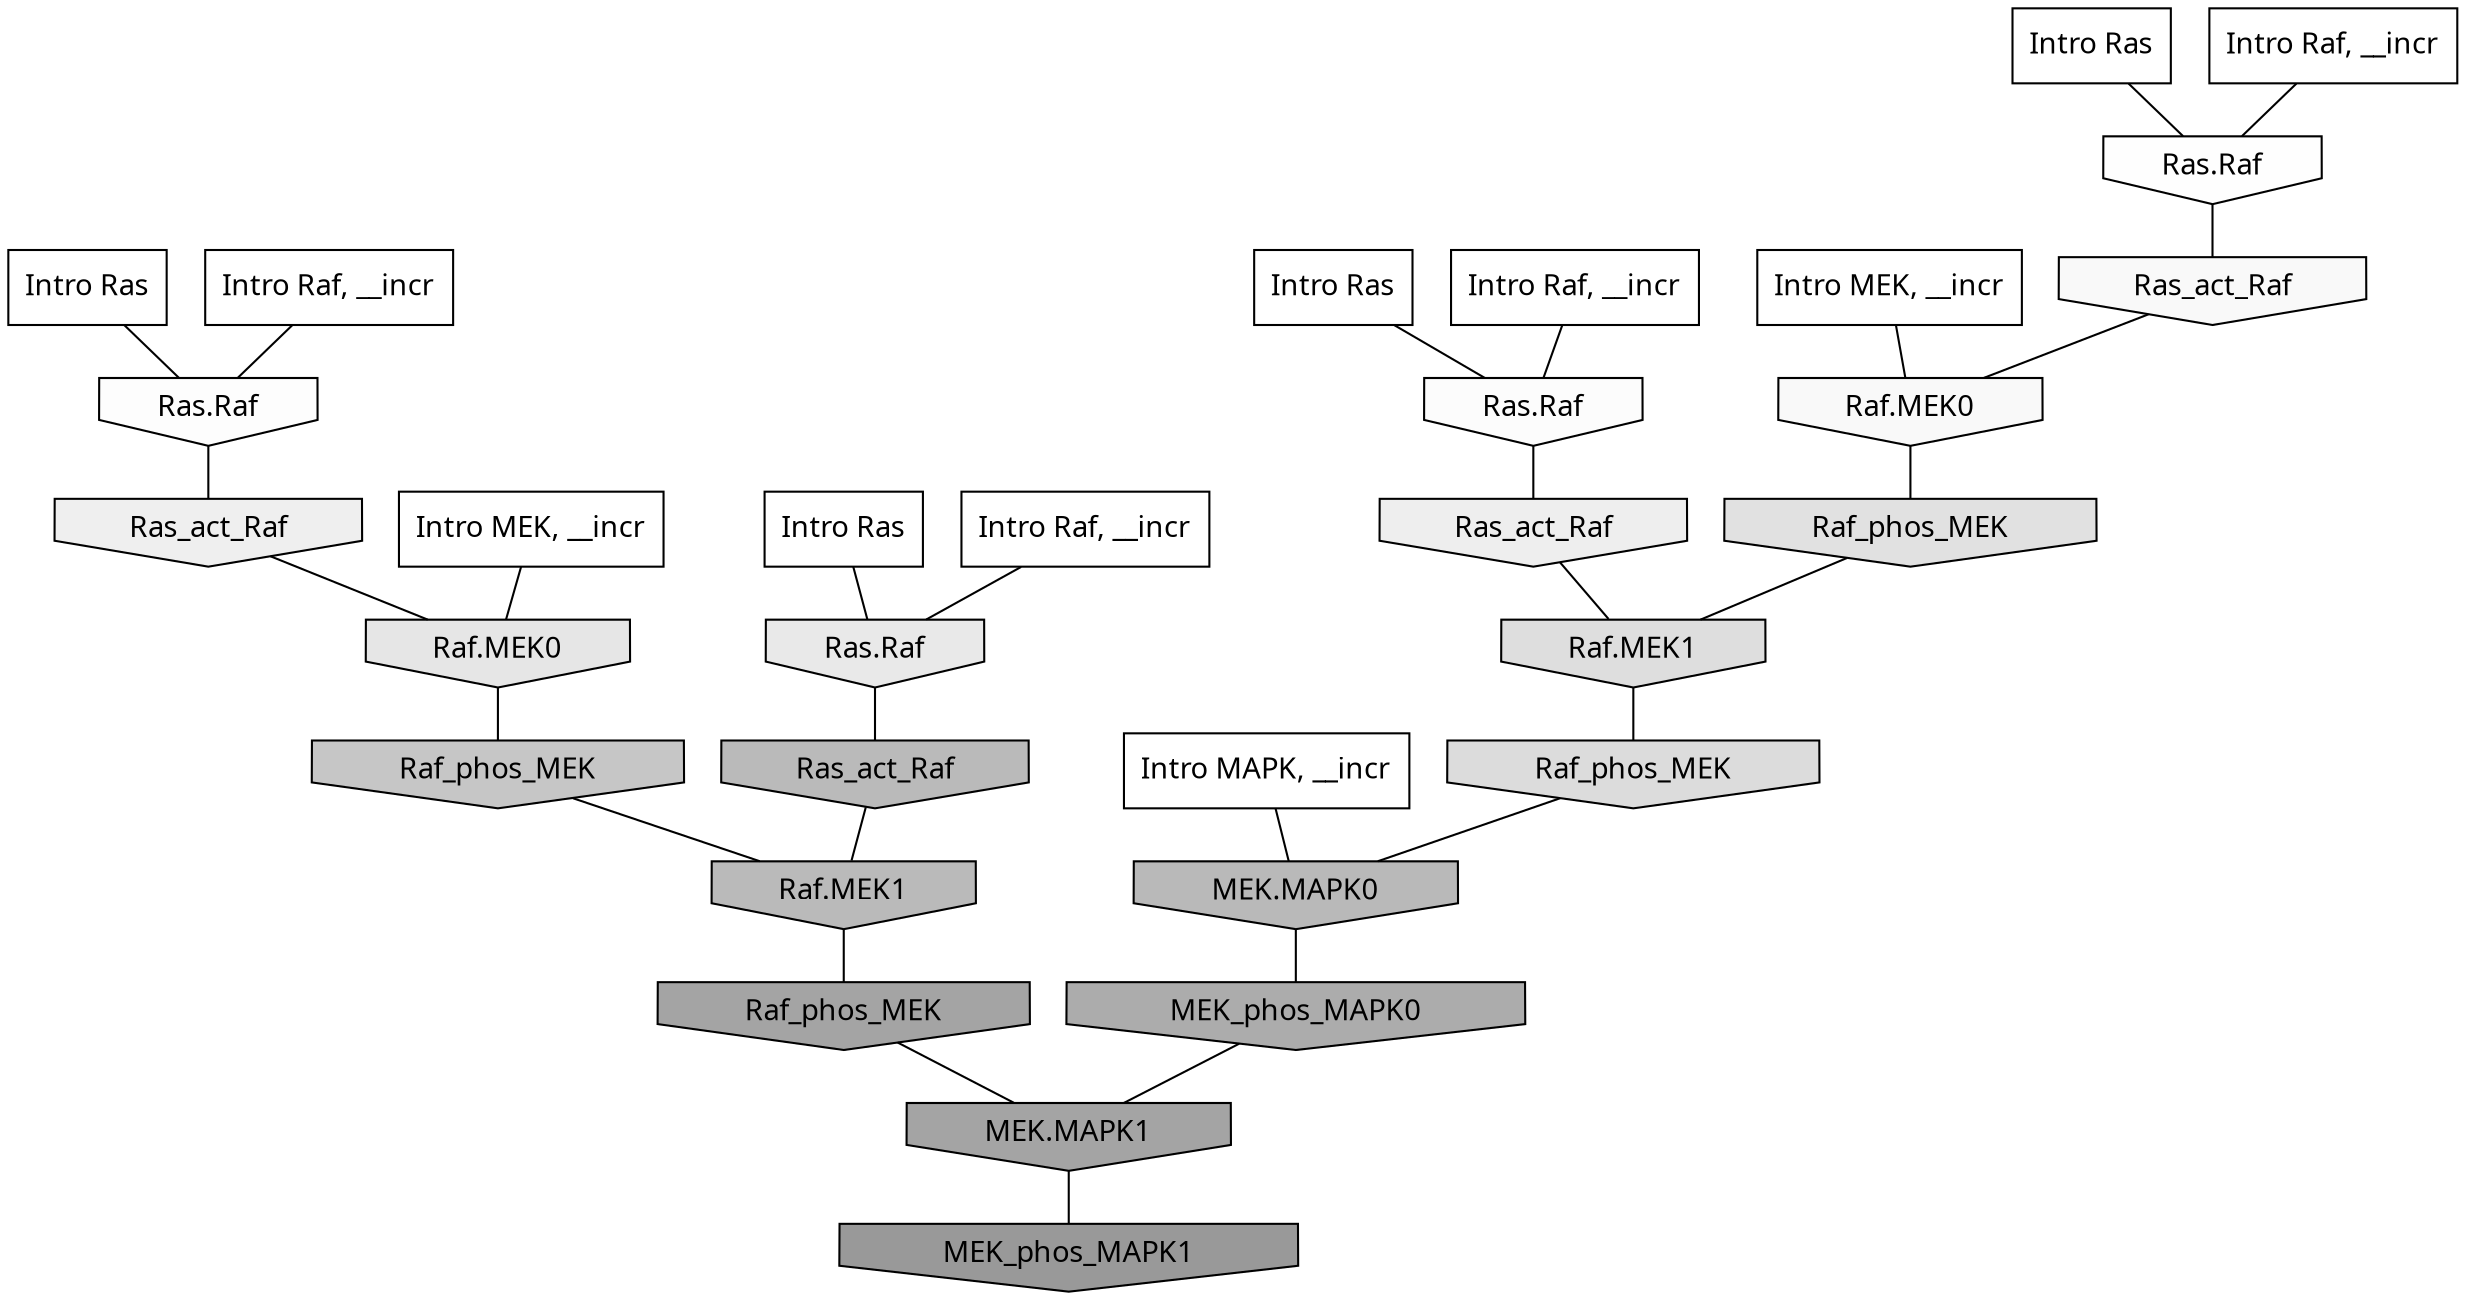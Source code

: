digraph G{
  rankdir="TB";
  ranksep=0.30;
  node [fontname="CMU Serif"];
  edge [fontname="CMU Serif"];
  
  8 [label="Intro Ras", shape=rectangle, style=filled, fillcolor="0.000 0.000 1.000"]
  
  13 [label="Intro Ras", shape=rectangle, style=filled, fillcolor="0.000 0.000 1.000"]
  
  21 [label="Intro Ras", shape=rectangle, style=filled, fillcolor="0.000 0.000 1.000"]
  
  30 [label="Intro Ras", shape=rectangle, style=filled, fillcolor="0.000 0.000 1.000"]
  
  298 [label="Intro Raf, __incr", shape=rectangle, style=filled, fillcolor="0.000 0.000 1.000"]
  
  559 [label="Intro Raf, __incr", shape=rectangle, style=filled, fillcolor="0.000 0.000 1.000"]
  
  800 [label="Intro Raf, __incr", shape=rectangle, style=filled, fillcolor="0.000 0.000 1.000"]
  
  841 [label="Intro Raf, __incr", shape=rectangle, style=filled, fillcolor="0.000 0.000 1.000"]
  
  1376 [label="Intro MEK, __incr", shape=rectangle, style=filled, fillcolor="0.000 0.000 1.000"]
  
  1757 [label="Intro MEK, __incr", shape=rectangle, style=filled, fillcolor="0.000 0.000 1.000"]
  
  2756 [label="Intro MAPK, __incr", shape=rectangle, style=filled, fillcolor="0.000 0.000 1.000"]
  
  3334 [label="Ras.Raf", shape=invhouse, style=filled, fillcolor="0.000 0.000 0.996"]
  
  3382 [label="Ras.Raf", shape=invhouse, style=filled, fillcolor="0.000 0.000 0.989"]
  
  3395 [label="Ras.Raf", shape=invhouse, style=filled, fillcolor="0.000 0.000 0.988"]
  
  3468 [label="Ras_act_Raf", shape=invhouse, style=filled, fillcolor="0.000 0.000 0.976"]
  
  3471 [label="Raf.MEK0", shape=invhouse, style=filled, fillcolor="0.000 0.000 0.976"]
  
  3841 [label="Ras_act_Raf", shape=invhouse, style=filled, fillcolor="0.000 0.000 0.937"]
  
  3940 [label="Ras_act_Raf", shape=invhouse, style=filled, fillcolor="0.000 0.000 0.931"]
  
  4230 [label="Ras.Raf", shape=invhouse, style=filled, fillcolor="0.000 0.000 0.913"]
  
  4395 [label="Raf.MEK0", shape=invhouse, style=filled, fillcolor="0.000 0.000 0.902"]
  
  4709 [label="Raf_phos_MEK", shape=invhouse, style=filled, fillcolor="0.000 0.000 0.882"]
  
  4890 [label="Raf.MEK1", shape=invhouse, style=filled, fillcolor="0.000 0.000 0.871"]
  
  5071 [label="Raf_phos_MEK", shape=invhouse, style=filled, fillcolor="0.000 0.000 0.860"]
  
  6886 [label="Raf_phos_MEK", shape=invhouse, style=filled, fillcolor="0.000 0.000 0.774"]
  
  8410 [label="Ras_act_Raf", shape=invhouse, style=filled, fillcolor="0.000 0.000 0.728"]
  
  8412 [label="Raf.MEK1", shape=invhouse, style=filled, fillcolor="0.000 0.000 0.728"]
  
  8532 [label="MEK.MAPK0", shape=invhouse, style=filled, fillcolor="0.000 0.000 0.724"]
  
  10651 [label="MEK_phos_MAPK0", shape=invhouse, style=filled, fillcolor="0.000 0.000 0.675"]
  
  12470 [label="Raf_phos_MEK", shape=invhouse, style=filled, fillcolor="0.000 0.000 0.644"]
  
  12476 [label="MEK.MAPK1", shape=invhouse, style=filled, fillcolor="0.000 0.000 0.643"]
  
  15462 [label="MEK_phos_MAPK1", shape=invhouse, style=filled, fillcolor="0.000 0.000 0.600"]
  
  
  12476 -> 15462 [dir=none, color="0.000 0.000 0.000"] 
  12470 -> 12476 [dir=none, color="0.000 0.000 0.000"] 
  10651 -> 12476 [dir=none, color="0.000 0.000 0.000"] 
  8532 -> 10651 [dir=none, color="0.000 0.000 0.000"] 
  8412 -> 12470 [dir=none, color="0.000 0.000 0.000"] 
  8410 -> 8412 [dir=none, color="0.000 0.000 0.000"] 
  6886 -> 8412 [dir=none, color="0.000 0.000 0.000"] 
  5071 -> 8532 [dir=none, color="0.000 0.000 0.000"] 
  4890 -> 5071 [dir=none, color="0.000 0.000 0.000"] 
  4709 -> 4890 [dir=none, color="0.000 0.000 0.000"] 
  4395 -> 6886 [dir=none, color="0.000 0.000 0.000"] 
  4230 -> 8410 [dir=none, color="0.000 0.000 0.000"] 
  3940 -> 4890 [dir=none, color="0.000 0.000 0.000"] 
  3841 -> 4395 [dir=none, color="0.000 0.000 0.000"] 
  3471 -> 4709 [dir=none, color="0.000 0.000 0.000"] 
  3468 -> 3471 [dir=none, color="0.000 0.000 0.000"] 
  3395 -> 3940 [dir=none, color="0.000 0.000 0.000"] 
  3382 -> 3841 [dir=none, color="0.000 0.000 0.000"] 
  3334 -> 3468 [dir=none, color="0.000 0.000 0.000"] 
  2756 -> 8532 [dir=none, color="0.000 0.000 0.000"] 
  1757 -> 3471 [dir=none, color="0.000 0.000 0.000"] 
  1376 -> 4395 [dir=none, color="0.000 0.000 0.000"] 
  841 -> 3395 [dir=none, color="0.000 0.000 0.000"] 
  800 -> 3382 [dir=none, color="0.000 0.000 0.000"] 
  559 -> 4230 [dir=none, color="0.000 0.000 0.000"] 
  298 -> 3334 [dir=none, color="0.000 0.000 0.000"] 
  30 -> 4230 [dir=none, color="0.000 0.000 0.000"] 
  21 -> 3395 [dir=none, color="0.000 0.000 0.000"] 
  13 -> 3334 [dir=none, color="0.000 0.000 0.000"] 
  8 -> 3382 [dir=none, color="0.000 0.000 0.000"] 
  
  }
